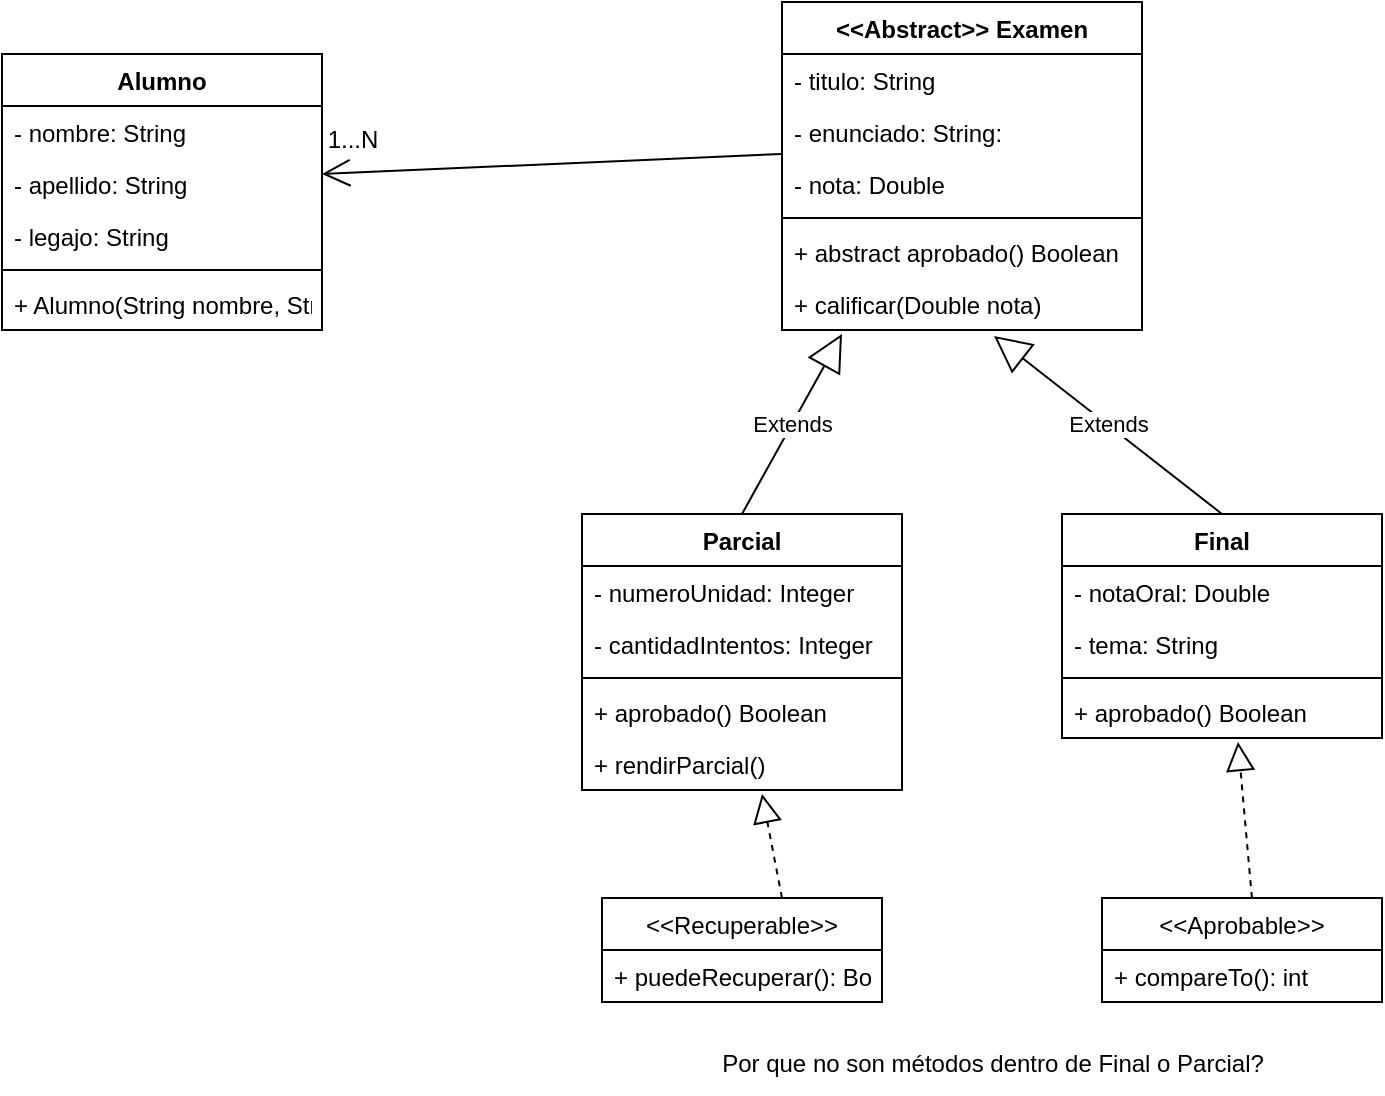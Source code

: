<mxfile version="20.5.3" type="device"><diagram id="AKpxOY3wioHfYJbea9MV" name="Page-1"><mxGraphModel dx="1422" dy="762" grid="1" gridSize="10" guides="1" tooltips="1" connect="1" arrows="1" fold="1" page="1" pageScale="1" pageWidth="827" pageHeight="1169" math="0" shadow="0"><root><mxCell id="0"/><mxCell id="1" parent="0"/><mxCell id="isj1RWv3ZCwMkjcKV2R_-5" value="Alumno" style="swimlane;fontStyle=1;align=center;verticalAlign=top;childLayout=stackLayout;horizontal=1;startSize=26;horizontalStack=0;resizeParent=1;resizeParentMax=0;resizeLast=0;collapsible=1;marginBottom=0;" vertex="1" parent="1"><mxGeometry x="60" y="120" width="160" height="138" as="geometry"/></mxCell><mxCell id="isj1RWv3ZCwMkjcKV2R_-6" value="- nombre: String" style="text;strokeColor=none;fillColor=none;align=left;verticalAlign=top;spacingLeft=4;spacingRight=4;overflow=hidden;rotatable=0;points=[[0,0.5],[1,0.5]];portConstraint=eastwest;" vertex="1" parent="isj1RWv3ZCwMkjcKV2R_-5"><mxGeometry y="26" width="160" height="26" as="geometry"/></mxCell><mxCell id="isj1RWv3ZCwMkjcKV2R_-9" value="- apellido: String" style="text;strokeColor=none;fillColor=none;align=left;verticalAlign=top;spacingLeft=4;spacingRight=4;overflow=hidden;rotatable=0;points=[[0,0.5],[1,0.5]];portConstraint=eastwest;" vertex="1" parent="isj1RWv3ZCwMkjcKV2R_-5"><mxGeometry y="52" width="160" height="26" as="geometry"/></mxCell><mxCell id="isj1RWv3ZCwMkjcKV2R_-10" value="- legajo: String" style="text;strokeColor=none;fillColor=none;align=left;verticalAlign=top;spacingLeft=4;spacingRight=4;overflow=hidden;rotatable=0;points=[[0,0.5],[1,0.5]];portConstraint=eastwest;" vertex="1" parent="isj1RWv3ZCwMkjcKV2R_-5"><mxGeometry y="78" width="160" height="26" as="geometry"/></mxCell><mxCell id="isj1RWv3ZCwMkjcKV2R_-7" value="" style="line;strokeWidth=1;fillColor=none;align=left;verticalAlign=middle;spacingTop=-1;spacingLeft=3;spacingRight=3;rotatable=0;labelPosition=right;points=[];portConstraint=eastwest;strokeColor=inherit;" vertex="1" parent="isj1RWv3ZCwMkjcKV2R_-5"><mxGeometry y="104" width="160" height="8" as="geometry"/></mxCell><mxCell id="isj1RWv3ZCwMkjcKV2R_-8" value="+ Alumno(String nombre, String apellido, String legajo) " style="text;strokeColor=none;fillColor=none;align=left;verticalAlign=top;spacingLeft=4;spacingRight=4;overflow=hidden;rotatable=0;points=[[0,0.5],[1,0.5]];portConstraint=eastwest;" vertex="1" parent="isj1RWv3ZCwMkjcKV2R_-5"><mxGeometry y="112" width="160" height="26" as="geometry"/></mxCell><mxCell id="isj1RWv3ZCwMkjcKV2R_-15" value="&lt;&lt;Abstract&gt;&gt; Examen" style="swimlane;fontStyle=1;align=center;verticalAlign=top;childLayout=stackLayout;horizontal=1;startSize=26;horizontalStack=0;resizeParent=1;resizeParentMax=0;resizeLast=0;collapsible=1;marginBottom=0;" vertex="1" parent="1"><mxGeometry x="450" y="94" width="180" height="164" as="geometry"/></mxCell><mxCell id="isj1RWv3ZCwMkjcKV2R_-16" value="- titulo: String" style="text;strokeColor=none;fillColor=none;align=left;verticalAlign=top;spacingLeft=4;spacingRight=4;overflow=hidden;rotatable=0;points=[[0,0.5],[1,0.5]];portConstraint=eastwest;" vertex="1" parent="isj1RWv3ZCwMkjcKV2R_-15"><mxGeometry y="26" width="180" height="26" as="geometry"/></mxCell><mxCell id="isj1RWv3ZCwMkjcKV2R_-22" value="- enunciado: String: " style="text;strokeColor=none;fillColor=none;align=left;verticalAlign=top;spacingLeft=4;spacingRight=4;overflow=hidden;rotatable=0;points=[[0,0.5],[1,0.5]];portConstraint=eastwest;" vertex="1" parent="isj1RWv3ZCwMkjcKV2R_-15"><mxGeometry y="52" width="180" height="26" as="geometry"/></mxCell><mxCell id="isj1RWv3ZCwMkjcKV2R_-57" value="" style="endArrow=open;endFill=1;endSize=12;html=1;rounded=0;" edge="1" parent="isj1RWv3ZCwMkjcKV2R_-15"><mxGeometry width="160" relative="1" as="geometry"><mxPoint y="76" as="sourcePoint"/><mxPoint x="-230" y="86" as="targetPoint"/></mxGeometry></mxCell><mxCell id="isj1RWv3ZCwMkjcKV2R_-23" value="- nota: Double" style="text;strokeColor=none;fillColor=none;align=left;verticalAlign=top;spacingLeft=4;spacingRight=4;overflow=hidden;rotatable=0;points=[[0,0.5],[1,0.5]];portConstraint=eastwest;" vertex="1" parent="isj1RWv3ZCwMkjcKV2R_-15"><mxGeometry y="78" width="180" height="26" as="geometry"/></mxCell><mxCell id="isj1RWv3ZCwMkjcKV2R_-17" value="" style="line;strokeWidth=1;fillColor=none;align=left;verticalAlign=middle;spacingTop=-1;spacingLeft=3;spacingRight=3;rotatable=0;labelPosition=right;points=[];portConstraint=eastwest;strokeColor=inherit;" vertex="1" parent="isj1RWv3ZCwMkjcKV2R_-15"><mxGeometry y="104" width="180" height="8" as="geometry"/></mxCell><mxCell id="isj1RWv3ZCwMkjcKV2R_-18" value="+ abstract aprobado() Boolean" style="text;strokeColor=none;fillColor=none;align=left;verticalAlign=top;spacingLeft=4;spacingRight=4;overflow=hidden;rotatable=0;points=[[0,0.5],[1,0.5]];portConstraint=eastwest;" vertex="1" parent="isj1RWv3ZCwMkjcKV2R_-15"><mxGeometry y="112" width="180" height="26" as="geometry"/></mxCell><mxCell id="isj1RWv3ZCwMkjcKV2R_-59" value="+ calificar(Double nota)" style="text;strokeColor=none;fillColor=none;align=left;verticalAlign=top;spacingLeft=4;spacingRight=4;overflow=hidden;rotatable=0;points=[[0,0.5],[1,0.5]];portConstraint=eastwest;" vertex="1" parent="isj1RWv3ZCwMkjcKV2R_-15"><mxGeometry y="138" width="180" height="26" as="geometry"/></mxCell><mxCell id="isj1RWv3ZCwMkjcKV2R_-21" value="1...N" style="text;html=1;align=center;verticalAlign=middle;resizable=0;points=[];autosize=1;strokeColor=none;fillColor=none;" vertex="1" parent="1"><mxGeometry x="210" y="148" width="50" height="30" as="geometry"/></mxCell><mxCell id="isj1RWv3ZCwMkjcKV2R_-24" value="Parcial" style="swimlane;fontStyle=1;align=center;verticalAlign=top;childLayout=stackLayout;horizontal=1;startSize=26;horizontalStack=0;resizeParent=1;resizeParentMax=0;resizeLast=0;collapsible=1;marginBottom=0;" vertex="1" parent="1"><mxGeometry x="350" y="350" width="160" height="138" as="geometry"/></mxCell><mxCell id="isj1RWv3ZCwMkjcKV2R_-37" value="Extends" style="endArrow=block;endSize=16;endFill=0;html=1;rounded=0;" edge="1" parent="isj1RWv3ZCwMkjcKV2R_-24"><mxGeometry width="160" relative="1" as="geometry"><mxPoint x="80" as="sourcePoint"/><mxPoint x="130" y="-90" as="targetPoint"/></mxGeometry></mxCell><mxCell id="isj1RWv3ZCwMkjcKV2R_-25" value="- numeroUnidad: Integer" style="text;strokeColor=none;fillColor=none;align=left;verticalAlign=top;spacingLeft=4;spacingRight=4;overflow=hidden;rotatable=0;points=[[0,0.5],[1,0.5]];portConstraint=eastwest;" vertex="1" parent="isj1RWv3ZCwMkjcKV2R_-24"><mxGeometry y="26" width="160" height="26" as="geometry"/></mxCell><mxCell id="isj1RWv3ZCwMkjcKV2R_-32" value="- cantidadIntentos: Integer" style="text;strokeColor=none;fillColor=none;align=left;verticalAlign=top;spacingLeft=4;spacingRight=4;overflow=hidden;rotatable=0;points=[[0,0.5],[1,0.5]];portConstraint=eastwest;" vertex="1" parent="isj1RWv3ZCwMkjcKV2R_-24"><mxGeometry y="52" width="160" height="26" as="geometry"/></mxCell><mxCell id="isj1RWv3ZCwMkjcKV2R_-26" value="" style="line;strokeWidth=1;fillColor=none;align=left;verticalAlign=middle;spacingTop=-1;spacingLeft=3;spacingRight=3;rotatable=0;labelPosition=right;points=[];portConstraint=eastwest;strokeColor=inherit;" vertex="1" parent="isj1RWv3ZCwMkjcKV2R_-24"><mxGeometry y="78" width="160" height="8" as="geometry"/></mxCell><mxCell id="isj1RWv3ZCwMkjcKV2R_-27" value="+ aprobado() Boolean" style="text;strokeColor=none;fillColor=none;align=left;verticalAlign=top;spacingLeft=4;spacingRight=4;overflow=hidden;rotatable=0;points=[[0,0.5],[1,0.5]];portConstraint=eastwest;" vertex="1" parent="isj1RWv3ZCwMkjcKV2R_-24"><mxGeometry y="86" width="160" height="26" as="geometry"/></mxCell><mxCell id="isj1RWv3ZCwMkjcKV2R_-62" value="+ rendirParcial()" style="text;strokeColor=none;fillColor=none;align=left;verticalAlign=top;spacingLeft=4;spacingRight=4;overflow=hidden;rotatable=0;points=[[0,0.5],[1,0.5]];portConstraint=eastwest;" vertex="1" parent="isj1RWv3ZCwMkjcKV2R_-24"><mxGeometry y="112" width="160" height="26" as="geometry"/></mxCell><mxCell id="isj1RWv3ZCwMkjcKV2R_-28" value="Final" style="swimlane;fontStyle=1;align=center;verticalAlign=top;childLayout=stackLayout;horizontal=1;startSize=26;horizontalStack=0;resizeParent=1;resizeParentMax=0;resizeLast=0;collapsible=1;marginBottom=0;" vertex="1" parent="1"><mxGeometry x="590" y="350" width="160" height="112" as="geometry"/></mxCell><mxCell id="isj1RWv3ZCwMkjcKV2R_-29" value="- notaOral: Double" style="text;strokeColor=none;fillColor=none;align=left;verticalAlign=top;spacingLeft=4;spacingRight=4;overflow=hidden;rotatable=0;points=[[0,0.5],[1,0.5]];portConstraint=eastwest;" vertex="1" parent="isj1RWv3ZCwMkjcKV2R_-28"><mxGeometry y="26" width="160" height="26" as="geometry"/></mxCell><mxCell id="isj1RWv3ZCwMkjcKV2R_-33" value="- tema: String" style="text;strokeColor=none;fillColor=none;align=left;verticalAlign=top;spacingLeft=4;spacingRight=4;overflow=hidden;rotatable=0;points=[[0,0.5],[1,0.5]];portConstraint=eastwest;" vertex="1" parent="isj1RWv3ZCwMkjcKV2R_-28"><mxGeometry y="52" width="160" height="26" as="geometry"/></mxCell><mxCell id="isj1RWv3ZCwMkjcKV2R_-30" value="" style="line;strokeWidth=1;fillColor=none;align=left;verticalAlign=middle;spacingTop=-1;spacingLeft=3;spacingRight=3;rotatable=0;labelPosition=right;points=[];portConstraint=eastwest;strokeColor=inherit;" vertex="1" parent="isj1RWv3ZCwMkjcKV2R_-28"><mxGeometry y="78" width="160" height="8" as="geometry"/></mxCell><mxCell id="isj1RWv3ZCwMkjcKV2R_-31" value="+ aprobado() Boolean" style="text;strokeColor=none;fillColor=none;align=left;verticalAlign=top;spacingLeft=4;spacingRight=4;overflow=hidden;rotatable=0;points=[[0,0.5],[1,0.5]];portConstraint=eastwest;" vertex="1" parent="isj1RWv3ZCwMkjcKV2R_-28"><mxGeometry y="86" width="160" height="26" as="geometry"/></mxCell><mxCell id="isj1RWv3ZCwMkjcKV2R_-38" value="Extends" style="endArrow=block;endSize=16;endFill=0;html=1;rounded=0;exitX=0.5;exitY=0;exitDx=0;exitDy=0;entryX=0.589;entryY=1.115;entryDx=0;entryDy=0;entryPerimeter=0;" edge="1" parent="1" source="isj1RWv3ZCwMkjcKV2R_-28" target="isj1RWv3ZCwMkjcKV2R_-59"><mxGeometry width="160" relative="1" as="geometry"><mxPoint x="670" y="320" as="sourcePoint"/><mxPoint x="610" y="260" as="targetPoint"/></mxGeometry></mxCell><mxCell id="isj1RWv3ZCwMkjcKV2R_-43" value="&lt;&lt;Aprobable&gt;&gt;" style="swimlane;fontStyle=0;childLayout=stackLayout;horizontal=1;startSize=26;fillColor=none;horizontalStack=0;resizeParent=1;resizeParentMax=0;resizeLast=0;collapsible=1;marginBottom=0;" vertex="1" parent="1"><mxGeometry x="610" y="542" width="140" height="52" as="geometry"/></mxCell><mxCell id="isj1RWv3ZCwMkjcKV2R_-44" value="+ compareTo(): int" style="text;strokeColor=none;fillColor=none;align=left;verticalAlign=top;spacingLeft=4;spacingRight=4;overflow=hidden;rotatable=0;points=[[0,0.5],[1,0.5]];portConstraint=eastwest;" vertex="1" parent="isj1RWv3ZCwMkjcKV2R_-43"><mxGeometry y="26" width="140" height="26" as="geometry"/></mxCell><mxCell id="isj1RWv3ZCwMkjcKV2R_-47" value="&lt;&lt;Recuperable&gt;&gt;" style="swimlane;fontStyle=0;childLayout=stackLayout;horizontal=1;startSize=26;fillColor=none;horizontalStack=0;resizeParent=1;resizeParentMax=0;resizeLast=0;collapsible=1;marginBottom=0;" vertex="1" parent="1"><mxGeometry x="360" y="542" width="140" height="52" as="geometry"/></mxCell><mxCell id="isj1RWv3ZCwMkjcKV2R_-50" value="" style="endArrow=block;dashed=1;endFill=0;endSize=12;html=1;rounded=0;" edge="1" parent="isj1RWv3ZCwMkjcKV2R_-47"><mxGeometry width="160" relative="1" as="geometry"><mxPoint x="90" as="sourcePoint"/><mxPoint x="80" y="-52" as="targetPoint"/></mxGeometry></mxCell><mxCell id="isj1RWv3ZCwMkjcKV2R_-48" value="+ puedeRecuperar(): Boolean" style="text;strokeColor=none;fillColor=none;align=left;verticalAlign=top;spacingLeft=4;spacingRight=4;overflow=hidden;rotatable=0;points=[[0,0.5],[1,0.5]];portConstraint=eastwest;" vertex="1" parent="isj1RWv3ZCwMkjcKV2R_-47"><mxGeometry y="26" width="140" height="26" as="geometry"/></mxCell><mxCell id="isj1RWv3ZCwMkjcKV2R_-51" value="" style="endArrow=block;dashed=1;endFill=0;endSize=12;html=1;rounded=0;entryX=0.55;entryY=1.077;entryDx=0;entryDy=0;entryPerimeter=0;" edge="1" parent="1" target="isj1RWv3ZCwMkjcKV2R_-31"><mxGeometry width="160" relative="1" as="geometry"><mxPoint x="684.96" y="542" as="sourcePoint"/><mxPoint x="675.04" y="462.988" as="targetPoint"/></mxGeometry></mxCell><mxCell id="isj1RWv3ZCwMkjcKV2R_-52" value="Por que no son métodos dentro de Final o Parcial?" style="text;html=1;align=center;verticalAlign=middle;resizable=0;points=[];autosize=1;strokeColor=none;fillColor=none;" vertex="1" parent="1"><mxGeometry x="410" y="610" width="290" height="30" as="geometry"/></mxCell></root></mxGraphModel></diagram></mxfile>